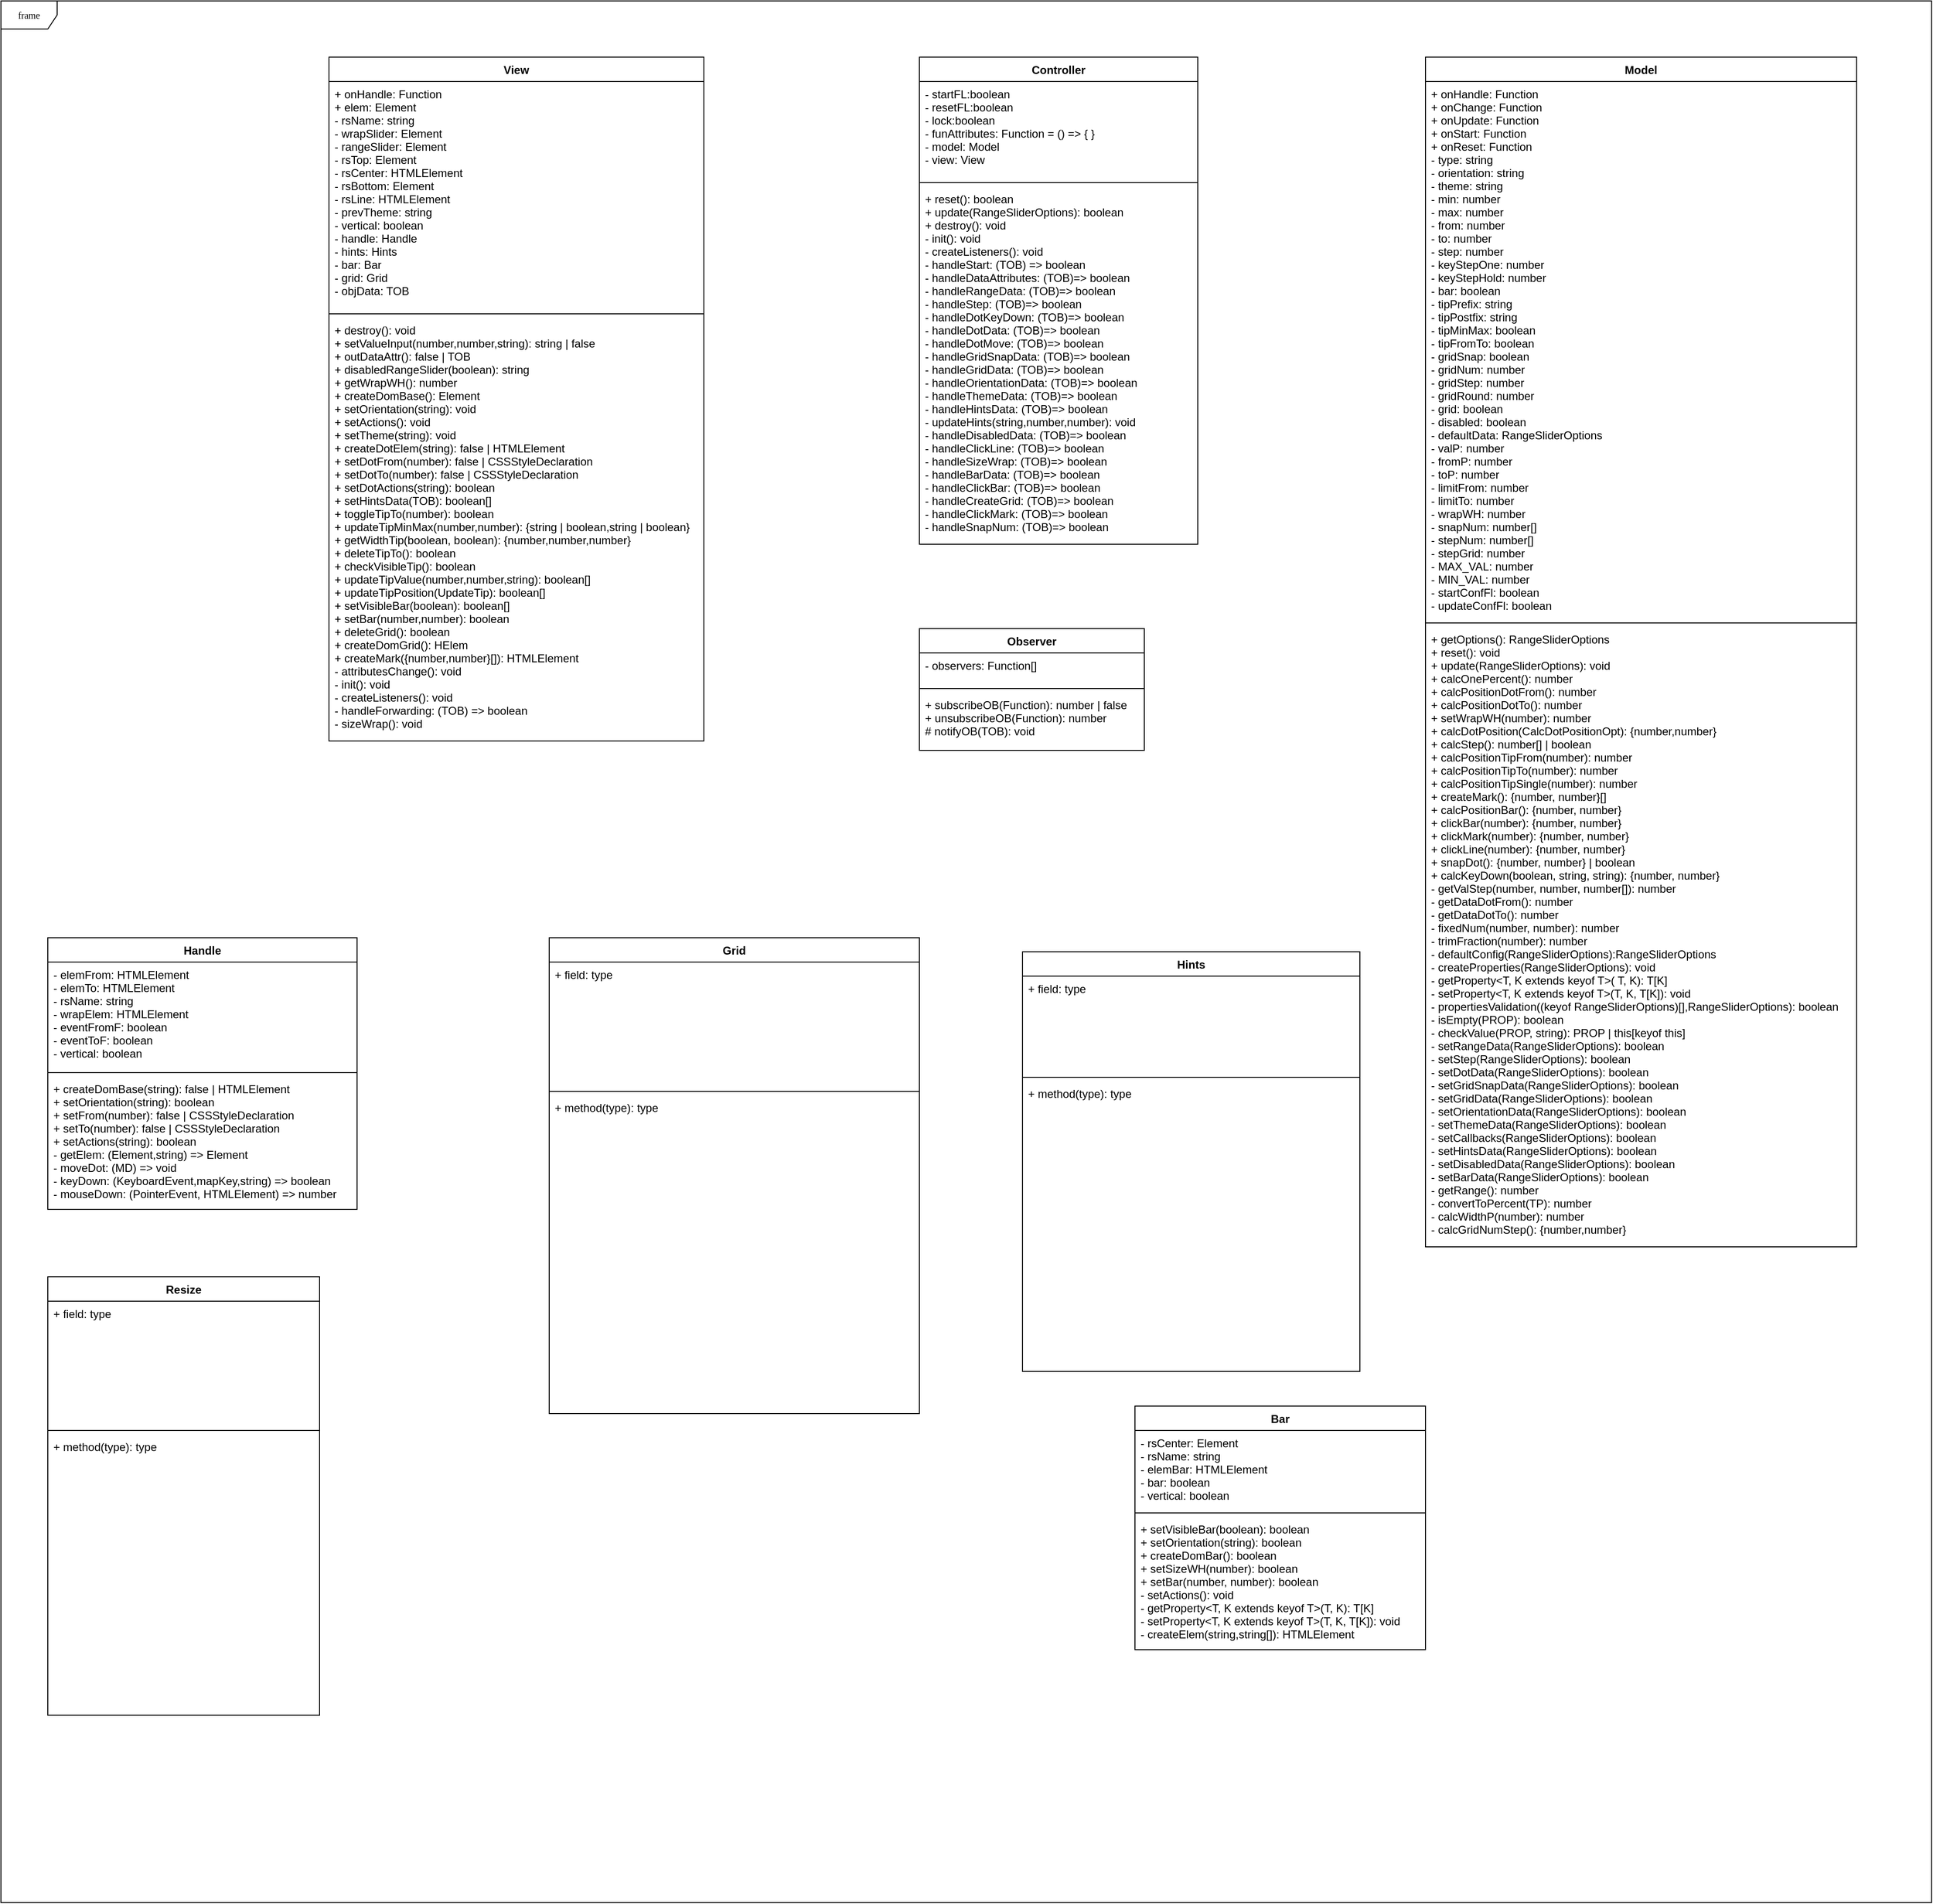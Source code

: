 <mxfile version="12.2.4" pages="1"><diagram name="Page-1" id="c4acf3e9-155e-7222-9cf6-157b1a14988f"><mxGraphModel dx="1363" dy="930" grid="1" gridSize="10" guides="1" tooltips="1" connect="1" arrows="1" fold="1" page="1" pageScale="1" pageWidth="850" pageHeight="1100" background="none" math="0" shadow="0"><root><mxCell id="0"/><mxCell id="1" parent="0"/><mxCell id="17acba5748e5396b-1" value="frame" style="shape=umlFrame;whiteSpace=wrap;html=1;rounded=0;shadow=0;comic=0;labelBackgroundColor=none;strokeWidth=1;fontFamily=Verdana;fontSize=10;align=center;" parent="1" vertex="1"><mxGeometry x="30" y="30" width="2060" height="2030" as="geometry"/></mxCell><mxCell id="2" value="Controller" style="swimlane;fontStyle=1;align=center;verticalAlign=top;childLayout=stackLayout;horizontal=1;startSize=26;horizontalStack=0;resizeParent=1;resizeParentMax=0;resizeLast=0;collapsible=1;marginBottom=0;" parent="1" vertex="1"><mxGeometry x="1010" y="90" width="297" height="520" as="geometry"/></mxCell><mxCell id="3" value="- startFL:boolean&#10;- resetFL:boolean&#10;- lock:boolean&#10;- funAttributes: Function = () =&gt; { }&#10;- model: Model&#10;- view: View" style="text;strokeColor=none;fillColor=none;align=left;verticalAlign=top;spacingLeft=4;spacingRight=4;overflow=hidden;rotatable=0;points=[[0,0.5],[1,0.5]];portConstraint=eastwest;" parent="2" vertex="1"><mxGeometry y="26" width="297" height="104" as="geometry"/></mxCell><mxCell id="4" value="" style="line;strokeWidth=1;fillColor=none;align=left;verticalAlign=middle;spacingTop=-1;spacingLeft=3;spacingRight=3;rotatable=0;labelPosition=right;points=[];portConstraint=eastwest;" parent="2" vertex="1"><mxGeometry y="130" width="297" height="8" as="geometry"/></mxCell><mxCell id="5" value="+ reset(): boolean&#10;+ update(RangeSliderOptions): boolean&#10;+ destroy(): void&#10;- init(): void&#10;- createListeners(): void&#10;- handleStart: (TOB) =&gt; boolean&#10;- handleDataAttributes: (TOB)=&gt; boolean&#10;- handleRangeData: (TOB)=&gt; boolean&#10;- handleStep: (TOB)=&gt; boolean&#10;- handleDotKeyDown: (TOB)=&gt; boolean&#10;- handleDotData: (TOB)=&gt; boolean&#10;- handleDotMove: (TOB)=&gt; boolean&#10;- handleGridSnapData: (TOB)=&gt; boolean&#10;- handleGridData: (TOB)=&gt; boolean&#10;- handleOrientationData: (TOB)=&gt; boolean&#10;- handleThemeData: (TOB)=&gt; boolean&#10;- handleHintsData: (TOB)=&gt; boolean&#10;- updateHints(string,number,number): void&#10;- handleDisabledData: (TOB)=&gt; boolean&#10;- handleClickLine: (TOB)=&gt; boolean&#10;- handleSizeWrap: (TOB)=&gt; boolean&#10;- handleBarData: (TOB)=&gt; boolean&#10;- handleClickBar: (TOB)=&gt; boolean&#10;- handleCreateGrid: (TOB)=&gt; boolean&#10;- handleClickMark: (TOB)=&gt; boolean&#10;- handleSnapNum: (TOB)=&gt; boolean&#10;&#10;" style="text;strokeColor=none;fillColor=none;align=left;verticalAlign=top;spacingLeft=4;spacingRight=4;overflow=hidden;rotatable=0;points=[[0,0.5],[1,0.5]];portConstraint=eastwest;" parent="2" vertex="1"><mxGeometry y="138" width="297" height="382" as="geometry"/></mxCell><mxCell id="10" value="Observer" style="swimlane;fontStyle=1;align=center;verticalAlign=top;childLayout=stackLayout;horizontal=1;startSize=26;horizontalStack=0;resizeParent=1;resizeParentMax=0;resizeLast=0;collapsible=1;marginBottom=0;" parent="1" vertex="1"><mxGeometry x="1010" y="700" width="240" height="130" as="geometry"/></mxCell><mxCell id="11" value="- observers: Function[]" style="text;strokeColor=none;fillColor=none;align=left;verticalAlign=top;spacingLeft=4;spacingRight=4;overflow=hidden;rotatable=0;points=[[0,0.5],[1,0.5]];portConstraint=eastwest;" parent="10" vertex="1"><mxGeometry y="26" width="240" height="34" as="geometry"/></mxCell><mxCell id="12" value="" style="line;strokeWidth=1;fillColor=none;align=left;verticalAlign=middle;spacingTop=-1;spacingLeft=3;spacingRight=3;rotatable=0;labelPosition=right;points=[];portConstraint=eastwest;" parent="10" vertex="1"><mxGeometry y="60" width="240" height="8" as="geometry"/></mxCell><mxCell id="13" value="+ subscribeOB(Function): number | false&#10;+ unsubscribeOB(Function): number&#10;# notifyOB(TOB): void" style="text;strokeColor=none;fillColor=none;align=left;verticalAlign=top;spacingLeft=4;spacingRight=4;overflow=hidden;rotatable=0;points=[[0,0.5],[1,0.5]];portConstraint=eastwest;" parent="10" vertex="1"><mxGeometry y="68" width="240" height="62" as="geometry"/></mxCell><mxCell id="14" value="Model" style="swimlane;fontStyle=1;align=center;verticalAlign=top;childLayout=stackLayout;horizontal=1;startSize=26;horizontalStack=0;resizeParent=1;resizeParentMax=0;resizeLast=0;collapsible=1;marginBottom=0;" parent="1" vertex="1"><mxGeometry x="1550" y="90" width="460" height="1270" as="geometry"/></mxCell><mxCell id="15" value="+ onHandle: Function&#10;+ onChange: Function&#10;+ onUpdate: Function&#10;+ onStart: Function&#10;+ onReset: Function&#10;- type: string&#10;- orientation: string&#10;- theme: string&#10;- min: number&#10;- max: number&#10;- from: number&#10;- to: number&#10;- step: number&#10;- keyStepOne: number&#10;- keyStepHold: number&#10;- bar: boolean&#10;- tipPrefix: string&#10;- tipPostfix: string&#10;- tipMinMax: boolean&#10;- tipFromTo: boolean&#10;- gridSnap: boolean&#10;- gridNum: number&#10;- gridStep: number&#10;- gridRound: number&#10;- grid: boolean&#10;- disabled: boolean&#10;- defaultData: RangeSliderOptions&#10;- valP: number&#10;- fromP: number&#10;- toP: number&#10;- limitFrom: number&#10;- limitTo: number&#10;- wrapWH: number&#10;- snapNum: number[]&#10;- stepNum: number[]&#10;- stepGrid: number&#10;- MAX_VAL: number&#10;- MIN_VAL: number&#10;- startConfFl: boolean&#10;- updateConfFl: boolean&#10;" style="text;strokeColor=none;fillColor=none;align=left;verticalAlign=top;spacingLeft=4;spacingRight=4;overflow=hidden;rotatable=0;points=[[0,0.5],[1,0.5]];portConstraint=eastwest;" parent="14" vertex="1"><mxGeometry y="26" width="460" height="574" as="geometry"/></mxCell><mxCell id="16" value="" style="line;strokeWidth=1;fillColor=none;align=left;verticalAlign=middle;spacingTop=-1;spacingLeft=3;spacingRight=3;rotatable=0;labelPosition=right;points=[];portConstraint=eastwest;" parent="14" vertex="1"><mxGeometry y="600" width="460" height="8" as="geometry"/></mxCell><mxCell id="17" value="+ getOptions(): RangeSliderOptions&#10;+ reset(): void&#10;+ update(RangeSliderOptions): void&#10;+ calcOnePercent(): number&#10;+ calcPositionDotFrom(): number&#10;+ calcPositionDotTo(): number&#10;+ setWrapWH(number): number&#10;+ calcDotPosition(CalcDotPositionOpt): {number,number}&#10;+ calcStep(): number[] | boolean&#10;+ calcPositionTipFrom(number): number&#10;+ calcPositionTipTo(number): number&#10;+ calcPositionTipSingle(number): number&#10;+ createMark(): {number, number}[] &#10;+ calcPositionBar(): {number, number}&#10;+ clickBar(number): {number, number}&#10;+ clickMark(number): {number, number}&#10;+ clickLine(number): {number, number}&#10;+ snapDot(): {number, number} | boolean&#10;+ calcKeyDown(boolean, string, string): {number, number}&#10;- getValStep(number, number, number[]): number&#10;- getDataDotFrom(): number&#10;- getDataDotTo(): number&#10;- fixedNum(number, number): number&#10;- trimFraction(number): number&#10;- defaultConfig(RangeSliderOptions):RangeSliderOptions&#10;- createProperties(RangeSliderOptions): void&#10;- getProperty&lt;T, K extends keyof T&gt;( T, K): T[K]&#10;- setProperty&lt;T, K extends keyof T&gt;(T, K, T[K]): void&#10;- propertiesValidation((keyof RangeSliderOptions)[],RangeSliderOptions): boolean&#10;- isEmpty(PROP): boolean&#10;- checkValue(PROP, string): PROP | this[keyof this]&#10;- setRangeData(RangeSliderOptions): boolean&#10;- setStep(RangeSliderOptions): boolean&#10;- setDotData(RangeSliderOptions): boolean&#10;- setGridSnapData(RangeSliderOptions): boolean&#10;- setGridData(RangeSliderOptions): boolean&#10;- setOrientationData(RangeSliderOptions): boolean&#10;- setThemeData(RangeSliderOptions): boolean&#10;- setCallbacks(RangeSliderOptions): boolean&#10;- setHintsData(RangeSliderOptions): boolean&#10;- setDisabledData(RangeSliderOptions): boolean&#10;- setBarData(RangeSliderOptions): boolean&#10;- getRange(): number&#10;- convertToPercent(TP): number&#10;- calcWidthP(number): number&#10;- calcGridNumStep(): {number,number}&#10;" style="text;strokeColor=none;fillColor=none;align=left;verticalAlign=top;spacingLeft=4;spacingRight=4;overflow=hidden;rotatable=0;points=[[0,0.5],[1,0.5]];portConstraint=eastwest;" parent="14" vertex="1"><mxGeometry y="608" width="460" height="662" as="geometry"/></mxCell><mxCell id="18" value="View" style="swimlane;fontStyle=1;align=center;verticalAlign=top;childLayout=stackLayout;horizontal=1;startSize=26;horizontalStack=0;resizeParent=1;resizeParentMax=0;resizeLast=0;collapsible=1;marginBottom=0;" parent="1" vertex="1"><mxGeometry x="380" y="90" width="400" height="730" as="geometry"/></mxCell><mxCell id="19" value="+ onHandle: Function&#10;+ elem: Element&#10;- rsName: string&#10;- wrapSlider: Element&#10;- rangeSlider: Element&#10;- rsTop: Element&#10;- rsCenter: HTMLElement&#10;- rsBottom: Element&#10;- rsLine: HTMLElement&#10;- prevTheme: string&#10;- vertical: boolean&#10;- handle: Handle&#10;- hints: Hints&#10;- bar: Bar&#10;- grid: Grid&#10;- objData: TOB" style="text;strokeColor=none;fillColor=none;align=left;verticalAlign=top;spacingLeft=4;spacingRight=4;overflow=hidden;rotatable=0;points=[[0,0.5],[1,0.5]];portConstraint=eastwest;" parent="18" vertex="1"><mxGeometry y="26" width="400" height="244" as="geometry"/></mxCell><mxCell id="20" value="" style="line;strokeWidth=1;fillColor=none;align=left;verticalAlign=middle;spacingTop=-1;spacingLeft=3;spacingRight=3;rotatable=0;labelPosition=right;points=[];portConstraint=eastwest;" parent="18" vertex="1"><mxGeometry y="270" width="400" height="8" as="geometry"/></mxCell><mxCell id="21" value="+ destroy(): void&#10;+ setValueInput(number,number,string): string | false&#10;+ outDataAttr(): false | TOB&#10;+ disabledRangeSlider(boolean): string&#10;+ getWrapWH(): number&#10;+ createDomBase(): Element&#10;+ setOrientation(string): void&#10;+ setActions(): void&#10;+ setTheme(string): void&#10;+ createDotElem(string): false | HTMLElement&#10;+ setDotFrom(number): false | CSSStyleDeclaration&#10;+ setDotTo(number): false | CSSStyleDeclaration&#10;+ setDotActions(string): boolean&#10;+ setHintsData(TOB): boolean[]&#10;+ toggleTipTo(number): boolean&#10;+ updateTipMinMax(number,number): {string | boolean,string | boolean}&#10;+ getWidthTip(boolean, boolean): {number,number,number}&#10;+ deleteTipTo(): boolean&#10;+ checkVisibleTip(): boolean&#10;+ updateTipValue(number,number,string): boolean[]&#10;+ updateTipPosition(UpdateTip): boolean[]&#10;+ setVisibleBar(boolean): boolean[]&#10;+ setBar(number,number): boolean&#10;+ deleteGrid(): boolean&#10;+ createDomGrid(): HElem&#10;+ createMark({number,number}[]): HTMLElement&#10;- attributesChange(): void&#10;- init(): void&#10;- createListeners(): void&#10;- handleForwarding: (TOB) =&gt; boolean&#10;- sizeWrap(): void" style="text;strokeColor=none;fillColor=none;align=left;verticalAlign=top;spacingLeft=4;spacingRight=4;overflow=hidden;rotatable=0;points=[[0,0.5],[1,0.5]];portConstraint=eastwest;" parent="18" vertex="1"><mxGeometry y="278" width="400" height="452" as="geometry"/></mxCell><mxCell id="22" value="Handle" style="swimlane;fontStyle=1;align=center;verticalAlign=top;childLayout=stackLayout;horizontal=1;startSize=26;horizontalStack=0;resizeParent=1;resizeParentMax=0;resizeLast=0;collapsible=1;marginBottom=0;" parent="1" vertex="1"><mxGeometry x="80" y="1030" width="330" height="290" as="geometry"/></mxCell><mxCell id="23" value="- elemFrom: HTMLElement&#10;- elemTo: HTMLElement&#10;- rsName: string&#10;- wrapElem: HTMLElement&#10;- eventFromF: boolean&#10;- eventToF: boolean&#10;- vertical: boolean" style="text;strokeColor=none;fillColor=none;align=left;verticalAlign=top;spacingLeft=4;spacingRight=4;overflow=hidden;rotatable=0;points=[[0,0.5],[1,0.5]];portConstraint=eastwest;" parent="22" vertex="1"><mxGeometry y="26" width="330" height="114" as="geometry"/></mxCell><mxCell id="24" value="" style="line;strokeWidth=1;fillColor=none;align=left;verticalAlign=middle;spacingTop=-1;spacingLeft=3;spacingRight=3;rotatable=0;labelPosition=right;points=[];portConstraint=eastwest;" parent="22" vertex="1"><mxGeometry y="140" width="330" height="8" as="geometry"/></mxCell><mxCell id="25" value="+ createDomBase(string): false | HTMLElement&#10;+ setOrientation(string): boolean&#10;+ setFrom(number): false | CSSStyleDeclaration&#10;+ setTo(number): false | CSSStyleDeclaration&#10;+ setActions(string): boolean&#10;- getElem: (Element,string) =&gt; Element&#10;- moveDot: (MD) =&gt; void&#10;- keyDown: (KeyboardEvent,mapKey,string) =&gt; boolean&#10;- mouseDown: (PointerEvent, HTMLElement) =&gt; number&#10;&#10;" style="text;strokeColor=none;fillColor=none;align=left;verticalAlign=top;spacingLeft=4;spacingRight=4;overflow=hidden;rotatable=0;points=[[0,0.5],[1,0.5]];portConstraint=eastwest;" parent="22" vertex="1"><mxGeometry y="148" width="330" height="142" as="geometry"/></mxCell><mxCell id="26" value="Hints" style="swimlane;fontStyle=1;align=center;verticalAlign=top;childLayout=stackLayout;horizontal=1;startSize=26;horizontalStack=0;resizeParent=1;resizeParentMax=0;resizeLast=0;collapsible=1;marginBottom=0;" parent="1" vertex="1"><mxGeometry x="1120" y="1045" width="360" height="448" as="geometry"/></mxCell><mxCell id="27" value="+ field: type" style="text;strokeColor=none;fillColor=none;align=left;verticalAlign=top;spacingLeft=4;spacingRight=4;overflow=hidden;rotatable=0;points=[[0,0.5],[1,0.5]];portConstraint=eastwest;" parent="26" vertex="1"><mxGeometry y="26" width="360" height="104" as="geometry"/></mxCell><mxCell id="28" value="" style="line;strokeWidth=1;fillColor=none;align=left;verticalAlign=middle;spacingTop=-1;spacingLeft=3;spacingRight=3;rotatable=0;labelPosition=right;points=[];portConstraint=eastwest;" parent="26" vertex="1"><mxGeometry y="130" width="360" height="8" as="geometry"/></mxCell><mxCell id="29" value="+ method(type): type" style="text;strokeColor=none;fillColor=none;align=left;verticalAlign=top;spacingLeft=4;spacingRight=4;overflow=hidden;rotatable=0;points=[[0,0.5],[1,0.5]];portConstraint=eastwest;" parent="26" vertex="1"><mxGeometry y="138" width="360" height="310" as="geometry"/></mxCell><mxCell id="30" value="Grid" style="swimlane;fontStyle=1;align=center;verticalAlign=top;childLayout=stackLayout;horizontal=1;startSize=26;horizontalStack=0;resizeParent=1;resizeParentMax=0;resizeLast=0;collapsible=1;marginBottom=0;" parent="1" vertex="1"><mxGeometry x="615" y="1030" width="395" height="508" as="geometry"/></mxCell><mxCell id="31" value="+ field: type" style="text;strokeColor=none;fillColor=none;align=left;verticalAlign=top;spacingLeft=4;spacingRight=4;overflow=hidden;rotatable=0;points=[[0,0.5],[1,0.5]];portConstraint=eastwest;" parent="30" vertex="1"><mxGeometry y="26" width="395" height="134" as="geometry"/></mxCell><mxCell id="32" value="" style="line;strokeWidth=1;fillColor=none;align=left;verticalAlign=middle;spacingTop=-1;spacingLeft=3;spacingRight=3;rotatable=0;labelPosition=right;points=[];portConstraint=eastwest;" parent="30" vertex="1"><mxGeometry y="160" width="395" height="8" as="geometry"/></mxCell><mxCell id="33" value="+ method(type): type" style="text;strokeColor=none;fillColor=none;align=left;verticalAlign=top;spacingLeft=4;spacingRight=4;overflow=hidden;rotatable=0;points=[[0,0.5],[1,0.5]];portConstraint=eastwest;" parent="30" vertex="1"><mxGeometry y="168" width="395" height="340" as="geometry"/></mxCell><mxCell id="34" value="Bar" style="swimlane;fontStyle=1;align=center;verticalAlign=top;childLayout=stackLayout;horizontal=1;startSize=26;horizontalStack=0;resizeParent=1;resizeParentMax=0;resizeLast=0;collapsible=1;marginBottom=0;" parent="1" vertex="1"><mxGeometry x="1240" y="1530" width="310" height="260" as="geometry"/></mxCell><mxCell id="35" value="- rsCenter: Element&#10;- rsName: string&#10;- elemBar: HTMLElement&#10;- bar: boolean&#10;- vertical: boolean" style="text;strokeColor=none;fillColor=none;align=left;verticalAlign=top;spacingLeft=4;spacingRight=4;overflow=hidden;rotatable=0;points=[[0,0.5],[1,0.5]];portConstraint=eastwest;" parent="34" vertex="1"><mxGeometry y="26" width="310" height="84" as="geometry"/></mxCell><mxCell id="36" value="" style="line;strokeWidth=1;fillColor=none;align=left;verticalAlign=middle;spacingTop=-1;spacingLeft=3;spacingRight=3;rotatable=0;labelPosition=right;points=[];portConstraint=eastwest;" parent="34" vertex="1"><mxGeometry y="110" width="310" height="8" as="geometry"/></mxCell><mxCell id="37" value="+ setVisibleBar(boolean): boolean&#10;+ setOrientation(string): boolean&#10;+ createDomBar(): boolean&#10;+ setSizeWH(number): boolean&#10;+ setBar(number, number): boolean&#10;- setActions(): void&#10;- getProperty&lt;T, K extends keyof T&gt;(T, K): T[K]&#10;- setProperty&lt;T, K extends keyof T&gt;(T, K, T[K]): void&#10;- createElem(string,string[]): HTMLElement" style="text;strokeColor=none;fillColor=none;align=left;verticalAlign=top;spacingLeft=4;spacingRight=4;overflow=hidden;rotatable=0;points=[[0,0.5],[1,0.5]];portConstraint=eastwest;" parent="34" vertex="1"><mxGeometry y="118" width="310" height="142" as="geometry"/></mxCell><mxCell id="38" value="Resize" style="swimlane;fontStyle=1;align=center;verticalAlign=top;childLayout=stackLayout;horizontal=1;startSize=26;horizontalStack=0;resizeParent=1;resizeParentMax=0;resizeLast=0;collapsible=1;marginBottom=0;" parent="1" vertex="1"><mxGeometry x="80" y="1392" width="290" height="468" as="geometry"/></mxCell><mxCell id="39" value="+ field: type" style="text;strokeColor=none;fillColor=none;align=left;verticalAlign=top;spacingLeft=4;spacingRight=4;overflow=hidden;rotatable=0;points=[[0,0.5],[1,0.5]];portConstraint=eastwest;" parent="38" vertex="1"><mxGeometry y="26" width="290" height="134" as="geometry"/></mxCell><mxCell id="40" value="" style="line;strokeWidth=1;fillColor=none;align=left;verticalAlign=middle;spacingTop=-1;spacingLeft=3;spacingRight=3;rotatable=0;labelPosition=right;points=[];portConstraint=eastwest;" parent="38" vertex="1"><mxGeometry y="160" width="290" height="8" as="geometry"/></mxCell><mxCell id="41" value="+ method(type): type" style="text;strokeColor=none;fillColor=none;align=left;verticalAlign=top;spacingLeft=4;spacingRight=4;overflow=hidden;rotatable=0;points=[[0,0.5],[1,0.5]];portConstraint=eastwest;" parent="38" vertex="1"><mxGeometry y="168" width="290" height="300" as="geometry"/></mxCell></root></mxGraphModel></diagram></mxfile>